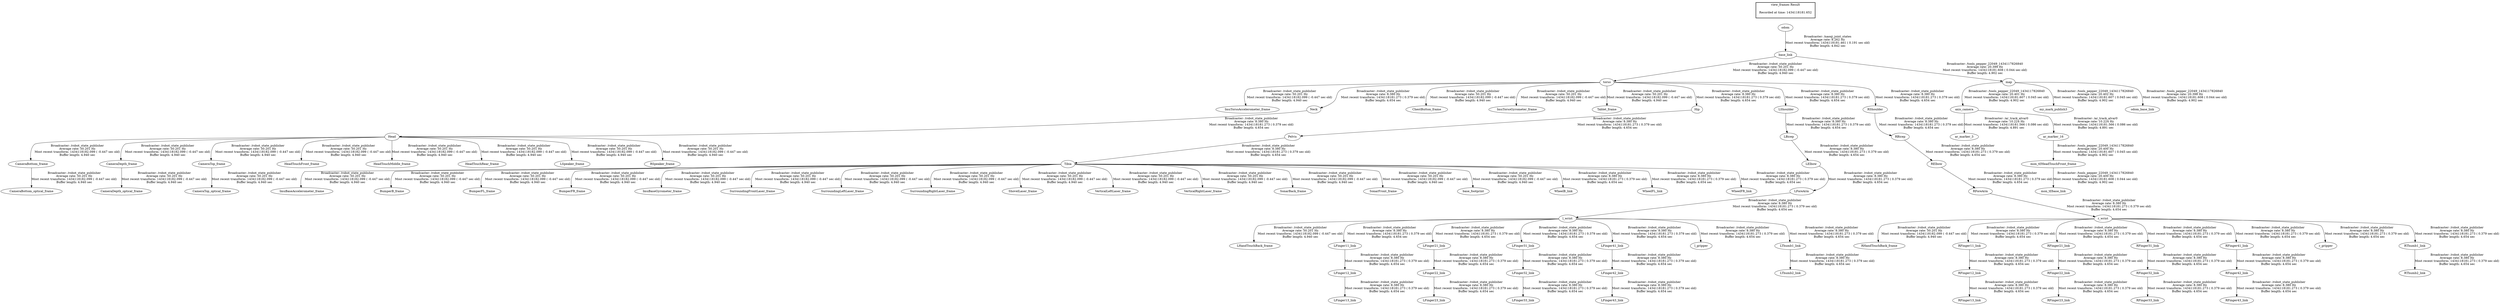 digraph G {
"Tibia" -> "ImuBaseAccelerometer_frame"[label="Broadcaster: /robot_state_publisher\nAverage rate: 50.201 Hz\nMost recent transform: 1434118182.099 ( -0.447 sec old)\nBuffer length: 4.940 sec\n"];
"Pelvis" -> "Tibia"[label="Broadcaster: /robot_state_publisher\nAverage rate: 8.380 Hz\nMost recent transform: 1434118181.273 ( 0.379 sec old)\nBuffer length: 4.654 sec\n"];
"torso" -> "ImuTorsoAccelerometer_frame"[label="Broadcaster: /robot_state_publisher\nAverage rate: 50.201 Hz\nMost recent transform: 1434118182.099 ( -0.447 sec old)\nBuffer length: 4.940 sec\n"];
"base_link" -> "torso"[label="Broadcaster: /robot_state_publisher\nAverage rate: 50.201 Hz\nMost recent transform: 1434118182.099 ( -0.447 sec old)\nBuffer length: 4.940 sec\n"];
"Tibia" -> "BumperB_frame"[label="Broadcaster: /robot_state_publisher\nAverage rate: 50.201 Hz\nMost recent transform: 1434118182.099 ( -0.447 sec old)\nBuffer length: 4.940 sec\n"];
"Tibia" -> "BumperFL_frame"[label="Broadcaster: /robot_state_publisher\nAverage rate: 50.201 Hz\nMost recent transform: 1434118182.099 ( -0.447 sec old)\nBuffer length: 4.940 sec\n"];
"Tibia" -> "BumperFR_frame"[label="Broadcaster: /robot_state_publisher\nAverage rate: 50.201 Hz\nMost recent transform: 1434118182.099 ( -0.447 sec old)\nBuffer length: 4.940 sec\n"];
"CameraBottom_frame" -> "CameraBottom_optical_frame"[label="Broadcaster: /robot_state_publisher\nAverage rate: 50.201 Hz\nMost recent transform: 1434118182.099 ( -0.447 sec old)\nBuffer length: 4.940 sec\n"];
"Head" -> "CameraBottom_frame"[label="Broadcaster: /robot_state_publisher\nAverage rate: 50.201 Hz\nMost recent transform: 1434118182.099 ( -0.447 sec old)\nBuffer length: 4.940 sec\n"];
"Neck" -> "Head"[label="Broadcaster: /robot_state_publisher\nAverage rate: 8.380 Hz\nMost recent transform: 1434118181.273 ( 0.379 sec old)\nBuffer length: 4.654 sec\n"];
"CameraDepth_frame" -> "CameraDepth_optical_frame"[label="Broadcaster: /robot_state_publisher\nAverage rate: 50.201 Hz\nMost recent transform: 1434118182.099 ( -0.447 sec old)\nBuffer length: 4.940 sec\n"];
"Head" -> "CameraDepth_frame"[label="Broadcaster: /robot_state_publisher\nAverage rate: 50.201 Hz\nMost recent transform: 1434118182.099 ( -0.447 sec old)\nBuffer length: 4.940 sec\n"];
"CameraTop_frame" -> "CameraTop_optical_frame"[label="Broadcaster: /robot_state_publisher\nAverage rate: 50.201 Hz\nMost recent transform: 1434118182.099 ( -0.447 sec old)\nBuffer length: 4.940 sec\n"];
"Head" -> "CameraTop_frame"[label="Broadcaster: /robot_state_publisher\nAverage rate: 50.201 Hz\nMost recent transform: 1434118182.099 ( -0.447 sec old)\nBuffer length: 4.940 sec\n"];
"torso" -> "ChestButton_frame"[label="Broadcaster: /robot_state_publisher\nAverage rate: 50.201 Hz\nMost recent transform: 1434118182.099 ( -0.447 sec old)\nBuffer length: 4.940 sec\n"];
"Tibia" -> "ImuBaseGyrometer_frame"[label="Broadcaster: /robot_state_publisher\nAverage rate: 50.201 Hz\nMost recent transform: 1434118182.099 ( -0.447 sec old)\nBuffer length: 4.940 sec\n"];
"torso" -> "ImuTorsoGyrometer_frame"[label="Broadcaster: /robot_state_publisher\nAverage rate: 50.201 Hz\nMost recent transform: 1434118182.099 ( -0.447 sec old)\nBuffer length: 4.940 sec\n"];
"Head" -> "HeadTouchFront_frame"[label="Broadcaster: /robot_state_publisher\nAverage rate: 50.201 Hz\nMost recent transform: 1434118182.099 ( -0.447 sec old)\nBuffer length: 4.940 sec\n"];
"Head" -> "HeadTouchMiddle_frame"[label="Broadcaster: /robot_state_publisher\nAverage rate: 50.201 Hz\nMost recent transform: 1434118182.099 ( -0.447 sec old)\nBuffer length: 4.940 sec\n"];
"Head" -> "HeadTouchRear_frame"[label="Broadcaster: /robot_state_publisher\nAverage rate: 50.201 Hz\nMost recent transform: 1434118182.099 ( -0.447 sec old)\nBuffer length: 4.940 sec\n"];
"l_wrist" -> "LHandTouchBack_frame"[label="Broadcaster: /robot_state_publisher\nAverage rate: 50.201 Hz\nMost recent transform: 1434118182.099 ( -0.447 sec old)\nBuffer length: 4.940 sec\n"];
"LForeArm" -> "l_wrist"[label="Broadcaster: /robot_state_publisher\nAverage rate: 8.380 Hz\nMost recent transform: 1434118181.273 ( 0.379 sec old)\nBuffer length: 4.654 sec\n"];
"Tibia" -> "SurroundingFrontLaser_frame"[label="Broadcaster: /robot_state_publisher\nAverage rate: 50.201 Hz\nMost recent transform: 1434118182.099 ( -0.447 sec old)\nBuffer length: 4.940 sec\n"];
"Tibia" -> "SurroundingLeftLaser_frame"[label="Broadcaster: /robot_state_publisher\nAverage rate: 50.201 Hz\nMost recent transform: 1434118182.099 ( -0.447 sec old)\nBuffer length: 4.940 sec\n"];
"Tibia" -> "SurroundingRightLaser_frame"[label="Broadcaster: /robot_state_publisher\nAverage rate: 50.201 Hz\nMost recent transform: 1434118182.099 ( -0.447 sec old)\nBuffer length: 4.940 sec\n"];
"Tibia" -> "ShovelLaser_frame"[label="Broadcaster: /robot_state_publisher\nAverage rate: 50.201 Hz\nMost recent transform: 1434118182.099 ( -0.447 sec old)\nBuffer length: 4.940 sec\n"];
"Tibia" -> "VerticalLeftLaser_frame"[label="Broadcaster: /robot_state_publisher\nAverage rate: 50.201 Hz\nMost recent transform: 1434118182.099 ( -0.447 sec old)\nBuffer length: 4.940 sec\n"];
"Tibia" -> "VerticalRightLaser_frame"[label="Broadcaster: /robot_state_publisher\nAverage rate: 50.201 Hz\nMost recent transform: 1434118182.099 ( -0.447 sec old)\nBuffer length: 4.940 sec\n"];
"r_wrist" -> "RHandTouchBack_frame"[label="Broadcaster: /robot_state_publisher\nAverage rate: 50.201 Hz\nMost recent transform: 1434118182.099 ( -0.447 sec old)\nBuffer length: 4.940 sec\n"];
"RForeArm" -> "r_wrist"[label="Broadcaster: /robot_state_publisher\nAverage rate: 8.380 Hz\nMost recent transform: 1434118181.273 ( 0.379 sec old)\nBuffer length: 4.654 sec\n"];
"Tibia" -> "SonarBack_frame"[label="Broadcaster: /robot_state_publisher\nAverage rate: 50.201 Hz\nMost recent transform: 1434118182.099 ( -0.447 sec old)\nBuffer length: 4.940 sec\n"];
"Tibia" -> "SonarFront_frame"[label="Broadcaster: /robot_state_publisher\nAverage rate: 50.201 Hz\nMost recent transform: 1434118182.099 ( -0.447 sec old)\nBuffer length: 4.940 sec\n"];
"Head" -> "LSpeaker_frame"[label="Broadcaster: /robot_state_publisher\nAverage rate: 50.201 Hz\nMost recent transform: 1434118182.099 ( -0.447 sec old)\nBuffer length: 4.940 sec\n"];
"Head" -> "RSpeaker_frame"[label="Broadcaster: /robot_state_publisher\nAverage rate: 50.201 Hz\nMost recent transform: 1434118182.099 ( -0.447 sec old)\nBuffer length: 4.940 sec\n"];
"torso" -> "Tablet_frame"[label="Broadcaster: /robot_state_publisher\nAverage rate: 50.201 Hz\nMost recent transform: 1434118182.099 ( -0.447 sec old)\nBuffer length: 4.940 sec\n"];
"Tibia" -> "base_footprint"[label="Broadcaster: /robot_state_publisher\nAverage rate: 50.201 Hz\nMost recent transform: 1434118182.099 ( -0.447 sec old)\nBuffer length: 4.940 sec\n"];
"odom" -> "base_link"[label="Broadcaster: /naoqi_joint_states\nAverage rate: 8.262 Hz\nMost recent transform: 1434118181.461 ( 0.191 sec old)\nBuffer length: 4.842 sec\n"];
"axis_camera" -> "ar_marker_3"[label="Broadcaster: /ar_track_alvar0\nAverage rate: 10.224 Hz\nMost recent transform: 1434118181.566 ( 0.086 sec old)\nBuffer length: 4.891 sec\n"];
"map" -> "axis_camera"[label="Broadcaster: /tools_pepper_22049_1434117826840\nAverage rate: 20.401 Hz\nMost recent transform: 1434118181.607 ( 0.045 sec old)\nBuffer length: 4.902 sec\n"];
"axis_camera" -> "ar_marker_16"[label="Broadcaster: /ar_track_alvar0\nAverage rate: 10.224 Hz\nMost recent transform: 1434118181.566 ( 0.086 sec old)\nBuffer length: 4.891 sec\n"];
"base_link" -> "map"[label="Broadcaster: /tools_pepper_22049_1434117826840\nAverage rate: 20.399 Hz\nMost recent transform: 1434118181.608 ( 0.044 sec old)\nBuffer length: 4.902 sec\n"];
"ar_marker_16" -> "mon_tf/HeadTouchFront_frame"[label="Broadcaster: /tools_pepper_22049_1434117826840\nAverage rate: 20.400 Hz\nMost recent transform: 1434118181.607 ( 0.045 sec old)\nBuffer length: 4.902 sec\n"];
"map" -> "my_mark_publish3"[label="Broadcaster: /tools_pepper_22049_1434117826840\nAverage rate: 20.402 Hz\nMost recent transform: 1434118181.607 ( 0.045 sec old)\nBuffer length: 4.902 sec\n"];
"mon_tf/HeadTouchFront_frame" -> "mon_tf/base_link"[label="Broadcaster: /tools_pepper_22049_1434117826840\nAverage rate: 20.400 Hz\nMost recent transform: 1434118181.608 ( 0.044 sec old)\nBuffer length: 4.902 sec\n"];
"map" -> "odom_base_link"[label="Broadcaster: /tools_pepper_22049_1434117826840\nAverage rate: 20.398 Hz\nMost recent transform: 1434118181.608 ( 0.044 sec old)\nBuffer length: 4.902 sec\n"];
"torso" -> "Neck"[label="Broadcaster: /robot_state_publisher\nAverage rate: 8.380 Hz\nMost recent transform: 1434118181.273 ( 0.379 sec old)\nBuffer length: 4.654 sec\n"];
"Hip" -> "Pelvis"[label="Broadcaster: /robot_state_publisher\nAverage rate: 8.380 Hz\nMost recent transform: 1434118181.273 ( 0.379 sec old)\nBuffer length: 4.654 sec\n"];
"torso" -> "Hip"[label="Broadcaster: /robot_state_publisher\nAverage rate: 8.380 Hz\nMost recent transform: 1434118181.273 ( 0.379 sec old)\nBuffer length: 4.654 sec\n"];
"LElbow" -> "LForeArm"[label="Broadcaster: /robot_state_publisher\nAverage rate: 8.380 Hz\nMost recent transform: 1434118181.273 ( 0.379 sec old)\nBuffer length: 4.654 sec\n"];
"LBicep" -> "LElbow"[label="Broadcaster: /robot_state_publisher\nAverage rate: 8.380 Hz\nMost recent transform: 1434118181.273 ( 0.379 sec old)\nBuffer length: 4.654 sec\n"];
"LShoulder" -> "LBicep"[label="Broadcaster: /robot_state_publisher\nAverage rate: 8.380 Hz\nMost recent transform: 1434118181.273 ( 0.379 sec old)\nBuffer length: 4.654 sec\n"];
"l_wrist" -> "LFinger11_link"[label="Broadcaster: /robot_state_publisher\nAverage rate: 8.380 Hz\nMost recent transform: 1434118181.273 ( 0.379 sec old)\nBuffer length: 4.654 sec\n"];
"LFinger11_link" -> "LFinger12_link"[label="Broadcaster: /robot_state_publisher\nAverage rate: 8.380 Hz\nMost recent transform: 1434118181.273 ( 0.379 sec old)\nBuffer length: 4.654 sec\n"];
"LFinger12_link" -> "LFinger13_link"[label="Broadcaster: /robot_state_publisher\nAverage rate: 8.380 Hz\nMost recent transform: 1434118181.273 ( 0.379 sec old)\nBuffer length: 4.654 sec\n"];
"l_wrist" -> "LFinger21_link"[label="Broadcaster: /robot_state_publisher\nAverage rate: 8.380 Hz\nMost recent transform: 1434118181.273 ( 0.379 sec old)\nBuffer length: 4.654 sec\n"];
"LFinger21_link" -> "LFinger22_link"[label="Broadcaster: /robot_state_publisher\nAverage rate: 8.380 Hz\nMost recent transform: 1434118181.273 ( 0.379 sec old)\nBuffer length: 4.654 sec\n"];
"LFinger22_link" -> "LFinger23_link"[label="Broadcaster: /robot_state_publisher\nAverage rate: 8.380 Hz\nMost recent transform: 1434118181.273 ( 0.379 sec old)\nBuffer length: 4.654 sec\n"];
"l_wrist" -> "LFinger31_link"[label="Broadcaster: /robot_state_publisher\nAverage rate: 8.380 Hz\nMost recent transform: 1434118181.273 ( 0.379 sec old)\nBuffer length: 4.654 sec\n"];
"LFinger31_link" -> "LFinger32_link"[label="Broadcaster: /robot_state_publisher\nAverage rate: 8.380 Hz\nMost recent transform: 1434118181.273 ( 0.379 sec old)\nBuffer length: 4.654 sec\n"];
"LFinger32_link" -> "LFinger33_link"[label="Broadcaster: /robot_state_publisher\nAverage rate: 8.380 Hz\nMost recent transform: 1434118181.273 ( 0.379 sec old)\nBuffer length: 4.654 sec\n"];
"l_wrist" -> "LFinger41_link"[label="Broadcaster: /robot_state_publisher\nAverage rate: 8.380 Hz\nMost recent transform: 1434118181.273 ( 0.379 sec old)\nBuffer length: 4.654 sec\n"];
"LFinger41_link" -> "LFinger42_link"[label="Broadcaster: /robot_state_publisher\nAverage rate: 8.380 Hz\nMost recent transform: 1434118181.273 ( 0.379 sec old)\nBuffer length: 4.654 sec\n"];
"LFinger42_link" -> "LFinger43_link"[label="Broadcaster: /robot_state_publisher\nAverage rate: 8.380 Hz\nMost recent transform: 1434118181.273 ( 0.379 sec old)\nBuffer length: 4.654 sec\n"];
"l_wrist" -> "l_gripper"[label="Broadcaster: /robot_state_publisher\nAverage rate: 8.380 Hz\nMost recent transform: 1434118181.273 ( 0.379 sec old)\nBuffer length: 4.654 sec\n"];
"torso" -> "LShoulder"[label="Broadcaster: /robot_state_publisher\nAverage rate: 8.380 Hz\nMost recent transform: 1434118181.273 ( 0.379 sec old)\nBuffer length: 4.654 sec\n"];
"l_wrist" -> "LThumb1_link"[label="Broadcaster: /robot_state_publisher\nAverage rate: 8.380 Hz\nMost recent transform: 1434118181.273 ( 0.379 sec old)\nBuffer length: 4.654 sec\n"];
"LThumb1_link" -> "LThumb2_link"[label="Broadcaster: /robot_state_publisher\nAverage rate: 8.380 Hz\nMost recent transform: 1434118181.273 ( 0.379 sec old)\nBuffer length: 4.654 sec\n"];
"RElbow" -> "RForeArm"[label="Broadcaster: /robot_state_publisher\nAverage rate: 8.380 Hz\nMost recent transform: 1434118181.273 ( 0.379 sec old)\nBuffer length: 4.654 sec\n"];
"RBicep" -> "RElbow"[label="Broadcaster: /robot_state_publisher\nAverage rate: 8.380 Hz\nMost recent transform: 1434118181.273 ( 0.379 sec old)\nBuffer length: 4.654 sec\n"];
"RShoulder" -> "RBicep"[label="Broadcaster: /robot_state_publisher\nAverage rate: 8.380 Hz\nMost recent transform: 1434118181.273 ( 0.379 sec old)\nBuffer length: 4.654 sec\n"];
"r_wrist" -> "RFinger11_link"[label="Broadcaster: /robot_state_publisher\nAverage rate: 8.380 Hz\nMost recent transform: 1434118181.273 ( 0.379 sec old)\nBuffer length: 4.654 sec\n"];
"RFinger11_link" -> "RFinger12_link"[label="Broadcaster: /robot_state_publisher\nAverage rate: 8.380 Hz\nMost recent transform: 1434118181.273 ( 0.379 sec old)\nBuffer length: 4.654 sec\n"];
"RFinger12_link" -> "RFinger13_link"[label="Broadcaster: /robot_state_publisher\nAverage rate: 8.380 Hz\nMost recent transform: 1434118181.273 ( 0.379 sec old)\nBuffer length: 4.654 sec\n"];
"r_wrist" -> "RFinger21_link"[label="Broadcaster: /robot_state_publisher\nAverage rate: 8.380 Hz\nMost recent transform: 1434118181.273 ( 0.379 sec old)\nBuffer length: 4.654 sec\n"];
"RFinger21_link" -> "RFinger22_link"[label="Broadcaster: /robot_state_publisher\nAverage rate: 8.380 Hz\nMost recent transform: 1434118181.273 ( 0.379 sec old)\nBuffer length: 4.654 sec\n"];
"RFinger22_link" -> "RFinger23_link"[label="Broadcaster: /robot_state_publisher\nAverage rate: 8.380 Hz\nMost recent transform: 1434118181.273 ( 0.379 sec old)\nBuffer length: 4.654 sec\n"];
"r_wrist" -> "RFinger31_link"[label="Broadcaster: /robot_state_publisher\nAverage rate: 8.380 Hz\nMost recent transform: 1434118181.273 ( 0.379 sec old)\nBuffer length: 4.654 sec\n"];
"RFinger31_link" -> "RFinger32_link"[label="Broadcaster: /robot_state_publisher\nAverage rate: 8.380 Hz\nMost recent transform: 1434118181.273 ( 0.379 sec old)\nBuffer length: 4.654 sec\n"];
"RFinger32_link" -> "RFinger33_link"[label="Broadcaster: /robot_state_publisher\nAverage rate: 8.380 Hz\nMost recent transform: 1434118181.273 ( 0.379 sec old)\nBuffer length: 4.654 sec\n"];
"r_wrist" -> "RFinger41_link"[label="Broadcaster: /robot_state_publisher\nAverage rate: 8.380 Hz\nMost recent transform: 1434118181.273 ( 0.379 sec old)\nBuffer length: 4.654 sec\n"];
"RFinger41_link" -> "RFinger42_link"[label="Broadcaster: /robot_state_publisher\nAverage rate: 8.380 Hz\nMost recent transform: 1434118181.273 ( 0.379 sec old)\nBuffer length: 4.654 sec\n"];
"RFinger42_link" -> "RFinger43_link"[label="Broadcaster: /robot_state_publisher\nAverage rate: 8.380 Hz\nMost recent transform: 1434118181.273 ( 0.379 sec old)\nBuffer length: 4.654 sec\n"];
"r_wrist" -> "r_gripper"[label="Broadcaster: /robot_state_publisher\nAverage rate: 8.380 Hz\nMost recent transform: 1434118181.273 ( 0.379 sec old)\nBuffer length: 4.654 sec\n"];
"torso" -> "RShoulder"[label="Broadcaster: /robot_state_publisher\nAverage rate: 8.380 Hz\nMost recent transform: 1434118181.273 ( 0.379 sec old)\nBuffer length: 4.654 sec\n"];
"r_wrist" -> "RThumb1_link"[label="Broadcaster: /robot_state_publisher\nAverage rate: 8.380 Hz\nMost recent transform: 1434118181.273 ( 0.379 sec old)\nBuffer length: 4.654 sec\n"];
"RThumb1_link" -> "RThumb2_link"[label="Broadcaster: /robot_state_publisher\nAverage rate: 8.380 Hz\nMost recent transform: 1434118181.273 ( 0.379 sec old)\nBuffer length: 4.654 sec\n"];
"Tibia" -> "WheelB_link"[label="Broadcaster: /robot_state_publisher\nAverage rate: 8.380 Hz\nMost recent transform: 1434118181.273 ( 0.379 sec old)\nBuffer length: 4.654 sec\n"];
"Tibia" -> "WheelFL_link"[label="Broadcaster: /robot_state_publisher\nAverage rate: 8.380 Hz\nMost recent transform: 1434118181.273 ( 0.379 sec old)\nBuffer length: 4.654 sec\n"];
"Tibia" -> "WheelFR_link"[label="Broadcaster: /robot_state_publisher\nAverage rate: 8.380 Hz\nMost recent transform: 1434118181.273 ( 0.379 sec old)\nBuffer length: 4.654 sec\n"];
edge [style=invis];
 subgraph cluster_legend { style=bold; color=black; label ="view_frames Result";
"Recorded at time: 1434118181.652"[ shape=plaintext ] ;
 }->"odom";
}